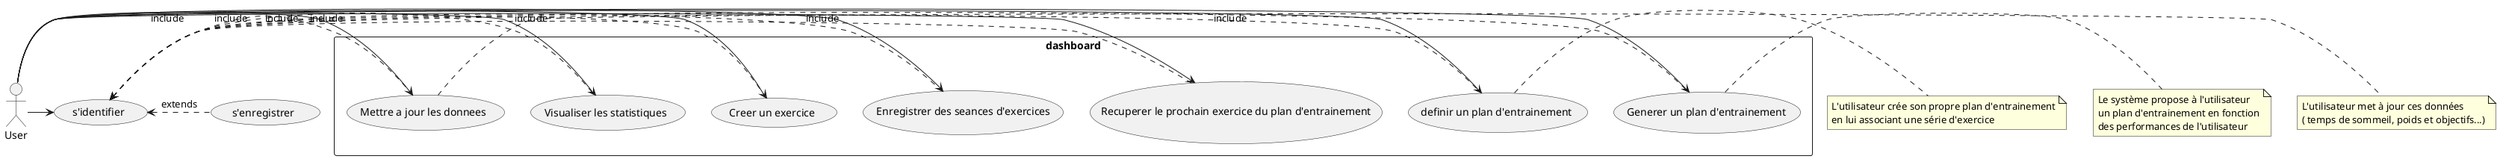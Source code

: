@startuml

(s'identifier) as (Use1)

User -> (Use1)

rectangle dashboard {
User -> (Generer un plan d'entrainement)
User -> (definir un plan d'entrainement)
User -> (Recuperer le prochain exercice du plan d'entrainement)
User-> (Enregistrer des seances d'exercices)
User -> (Creer un exercice)
User -> (Visualiser les statistiques)
User -> (Mettre a jour les donnees)
}
(Use1) <. (s'enregistrer) : extends
(Use1) <. (Generer un plan d'entrainement) : include
(Use1) <. (definir un plan d'entrainement) : include
(Use1) <. (Recuperer le prochain exercice du plan d'entrainement) : include
(Use1) <. (Enregistrer des seances d'exercices) : include
(Use1) <. (Creer un exercice) : include
(Use1) <. (Visualiser les statistiques) : include
(Use1) <. (Mettre a jour les donnees) : include


note right of (definir un plan d'entrainement)
  L'utilisateur crée son propre plan d'entrainement
  en lui associant une série d'exercice
end note


note right of (Generer un plan d'entrainement)
 Le système propose à l'utilisateur
 un plan d'entrainement en fonction
 des performances de l'utilisateur
end note

note right of (Mettre a jour les donnees)
    L'utilisateur met à jour ces données
    ( temps de sommeil, poids et objectifs...)
end note
@enduml